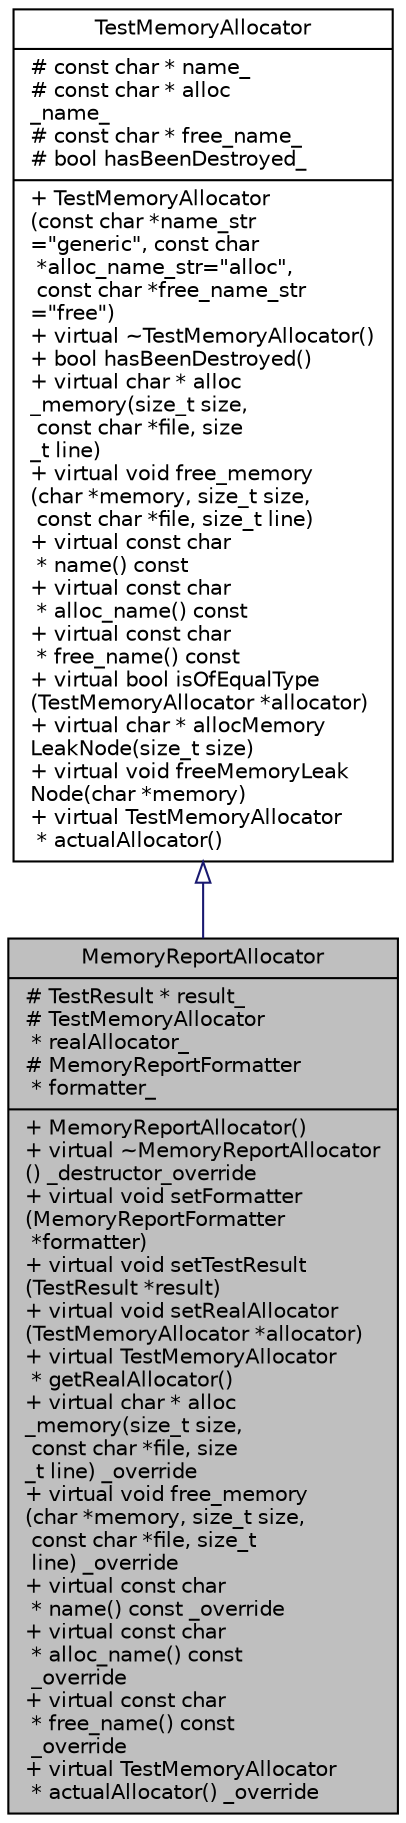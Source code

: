 digraph "MemoryReportAllocator"
{
 // LATEX_PDF_SIZE
  edge [fontname="Helvetica",fontsize="10",labelfontname="Helvetica",labelfontsize="10"];
  node [fontname="Helvetica",fontsize="10",shape=record];
  Node1 [label="{MemoryReportAllocator\n|# TestResult * result_\l# TestMemoryAllocator\l * realAllocator_\l# MemoryReportFormatter\l * formatter_\l|+  MemoryReportAllocator()\l+ virtual ~MemoryReportAllocator\l() _destructor_override\l+ virtual void setFormatter\l(MemoryReportFormatter\l *formatter)\l+ virtual void setTestResult\l(TestResult *result)\l+ virtual void setRealAllocator\l(TestMemoryAllocator *allocator)\l+ virtual TestMemoryAllocator\l * getRealAllocator()\l+ virtual char * alloc\l_memory(size_t size,\l const char *file, size\l_t line) _override\l+ virtual void free_memory\l(char *memory, size_t size,\l const char *file, size_t\l line) _override\l+ virtual const char\l * name() const _override\l+ virtual const char\l * alloc_name() const\l _override\l+ virtual const char\l * free_name() const\l _override\l+ virtual TestMemoryAllocator\l * actualAllocator() _override\l}",height=0.2,width=0.4,color="black", fillcolor="grey75", style="filled", fontcolor="black",tooltip=" "];
  Node2 -> Node1 [dir="back",color="midnightblue",fontsize="10",style="solid",arrowtail="onormal",fontname="Helvetica"];
  Node2 [label="{TestMemoryAllocator\n|# const char * name_\l# const char * alloc\l_name_\l# const char * free_name_\l# bool hasBeenDestroyed_\l|+  TestMemoryAllocator\l(const char *name_str\l=\"generic\", const char\l *alloc_name_str=\"alloc\",\l const char *free_name_str\l=\"free\")\l+ virtual ~TestMemoryAllocator()\l+ bool hasBeenDestroyed()\l+ virtual char * alloc\l_memory(size_t size,\l const char *file, size\l_t line)\l+ virtual void free_memory\l(char *memory, size_t size,\l const char *file, size_t line)\l+ virtual const char\l * name() const\l+ virtual const char\l * alloc_name() const\l+ virtual const char\l * free_name() const\l+ virtual bool isOfEqualType\l(TestMemoryAllocator *allocator)\l+ virtual char * allocMemory\lLeakNode(size_t size)\l+ virtual void freeMemoryLeak\lNode(char *memory)\l+ virtual TestMemoryAllocator\l * actualAllocator()\l}",height=0.2,width=0.4,color="black", fillcolor="white", style="filled",URL="$class_test_memory_allocator.html",tooltip=" "];
}
